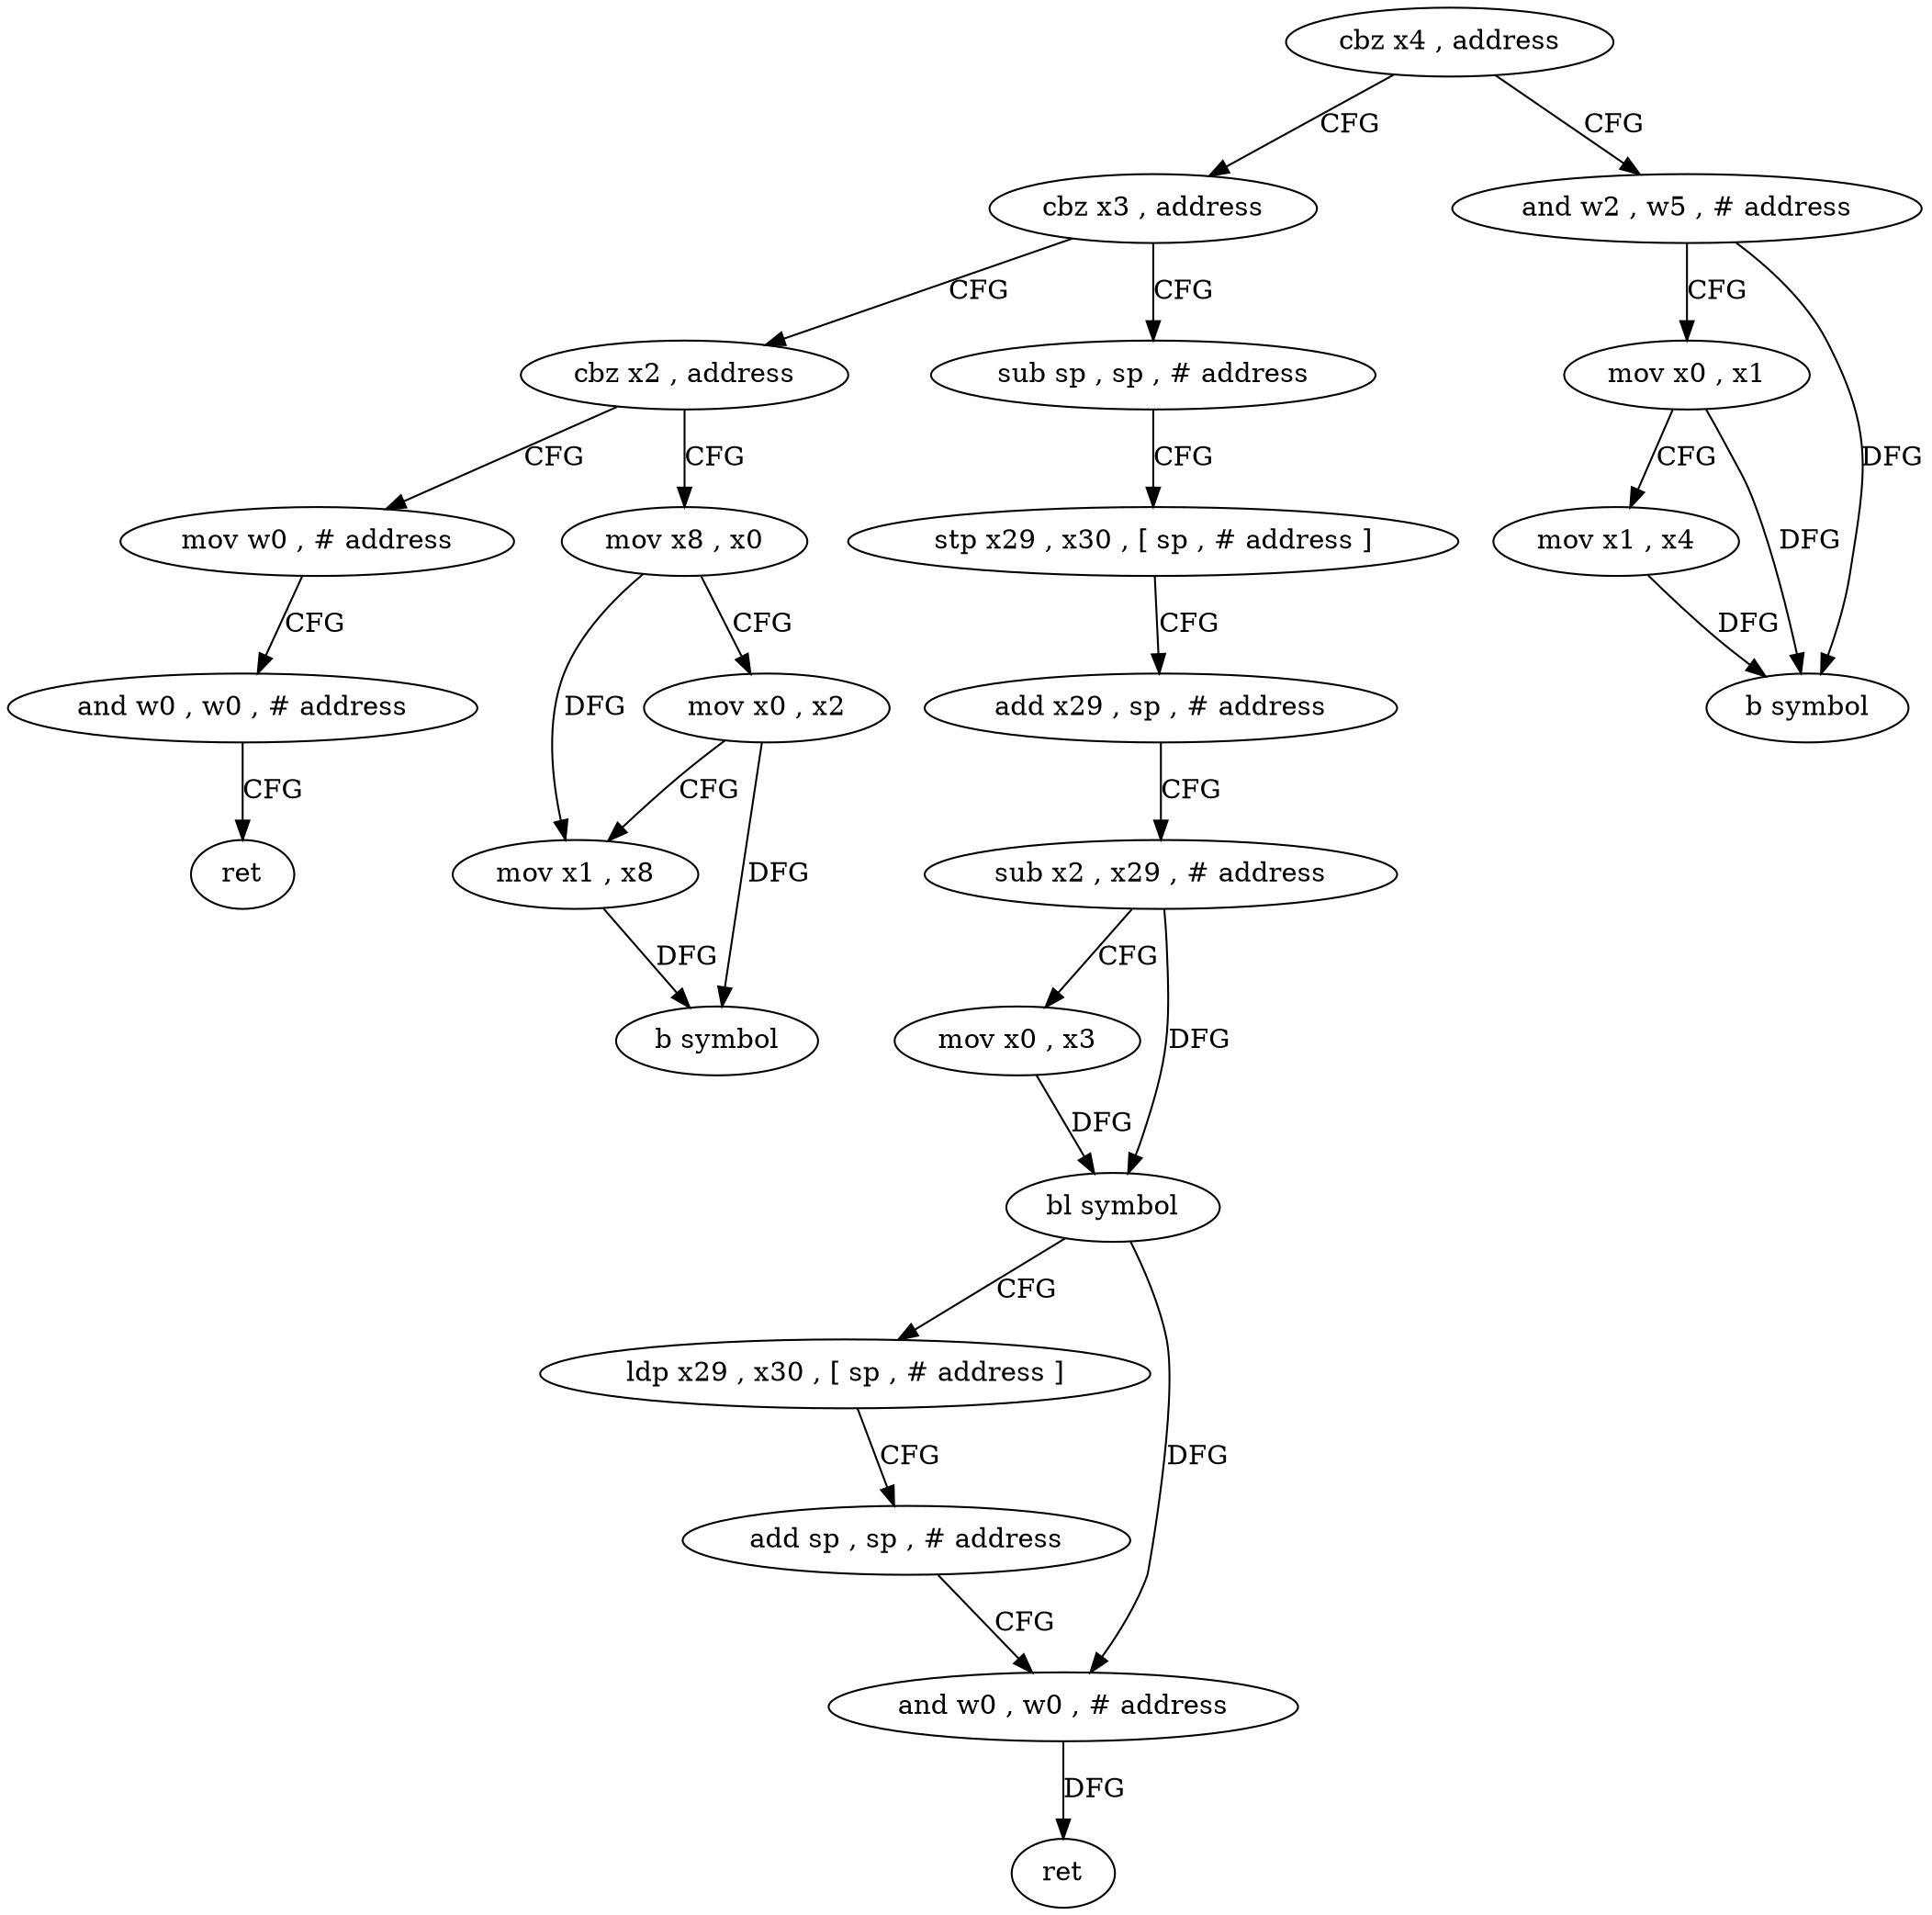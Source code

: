 digraph "func" {
"89868" [label = "cbz x4 , address" ]
"89888" [label = "cbz x3 , address" ]
"89872" [label = "and w2 , w5 , # address" ]
"89932" [label = "cbz x2 , address" ]
"89892" [label = "sub sp , sp , # address" ]
"89876" [label = "mov x0 , x1" ]
"89880" [label = "mov x1 , x4" ]
"89884" [label = "b symbol" ]
"89952" [label = "mov w0 , # address" ]
"89936" [label = "mov x8 , x0" ]
"89896" [label = "stp x29 , x30 , [ sp , # address ]" ]
"89900" [label = "add x29 , sp , # address" ]
"89904" [label = "sub x2 , x29 , # address" ]
"89908" [label = "mov x0 , x3" ]
"89912" [label = "bl symbol" ]
"89916" [label = "ldp x29 , x30 , [ sp , # address ]" ]
"89920" [label = "add sp , sp , # address" ]
"89924" [label = "and w0 , w0 , # address" ]
"89928" [label = "ret" ]
"89956" [label = "and w0 , w0 , # address" ]
"89960" [label = "ret" ]
"89940" [label = "mov x0 , x2" ]
"89944" [label = "mov x1 , x8" ]
"89948" [label = "b symbol" ]
"89868" -> "89888" [ label = "CFG" ]
"89868" -> "89872" [ label = "CFG" ]
"89888" -> "89932" [ label = "CFG" ]
"89888" -> "89892" [ label = "CFG" ]
"89872" -> "89876" [ label = "CFG" ]
"89872" -> "89884" [ label = "DFG" ]
"89932" -> "89952" [ label = "CFG" ]
"89932" -> "89936" [ label = "CFG" ]
"89892" -> "89896" [ label = "CFG" ]
"89876" -> "89880" [ label = "CFG" ]
"89876" -> "89884" [ label = "DFG" ]
"89880" -> "89884" [ label = "DFG" ]
"89952" -> "89956" [ label = "CFG" ]
"89936" -> "89940" [ label = "CFG" ]
"89936" -> "89944" [ label = "DFG" ]
"89896" -> "89900" [ label = "CFG" ]
"89900" -> "89904" [ label = "CFG" ]
"89904" -> "89908" [ label = "CFG" ]
"89904" -> "89912" [ label = "DFG" ]
"89908" -> "89912" [ label = "DFG" ]
"89912" -> "89916" [ label = "CFG" ]
"89912" -> "89924" [ label = "DFG" ]
"89916" -> "89920" [ label = "CFG" ]
"89920" -> "89924" [ label = "CFG" ]
"89924" -> "89928" [ label = "DFG" ]
"89956" -> "89960" [ label = "CFG" ]
"89940" -> "89944" [ label = "CFG" ]
"89940" -> "89948" [ label = "DFG" ]
"89944" -> "89948" [ label = "DFG" ]
}
